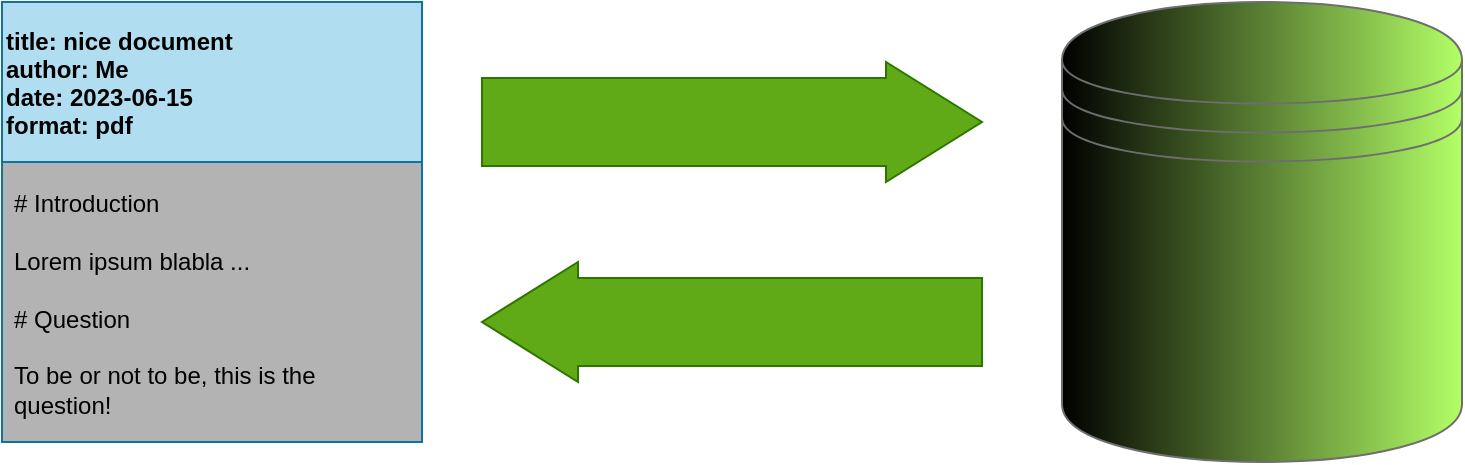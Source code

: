 <mxfile>
    <diagram id="AiYhXuPw0hqv-7yyf6w0" name="Page-1">
        <mxGraphModel dx="977" dy="489" grid="1" gridSize="10" guides="1" tooltips="1" connect="1" arrows="1" fold="1" page="1" pageScale="1" pageWidth="850" pageHeight="1100" math="0" shadow="0">
            <root>
                <mxCell id="0"/>
                <mxCell id="1" parent="0"/>
                <mxCell id="2" value="title: nice document&#10;author: Me&#10;date: 2023-06-15&#10;format: pdf" style="swimlane;startSize=80;align=left;fillColor=#b1ddf0;strokeColor=#10739e;swimlaneFillColor=#B3B3B3;gradientColor=none;fontColor=#000000;" vertex="1" parent="1">
                    <mxGeometry x="40" y="40" width="210" height="220" as="geometry"/>
                </mxCell>
                <mxCell id="6" value="# Introduction&lt;br&gt;&lt;br&gt;Lorem ipsum blabla ...&lt;br&gt;&lt;br&gt;# Question&lt;br&gt;&lt;br&gt;To be or not to be, this is the question!" style="text;strokeColor=none;fillColor=none;align=left;verticalAlign=top;spacingLeft=4;spacingRight=4;overflow=hidden;rotatable=0;points=[[0,0.5],[1,0.5]];portConstraint=eastwest;whiteSpace=wrap;html=1;fontColor=#000000;" vertex="1" parent="2">
                    <mxGeometry y="87" width="210" height="133" as="geometry"/>
                </mxCell>
                <mxCell id="3" value="" style="shape=datastore;whiteSpace=wrap;html=1;fillColor=#B3FF66;strokeColor=#6E6E6E;gradientColor=default;gradientDirection=west;" vertex="1" parent="1">
                    <mxGeometry x="570" y="40" width="200" height="230" as="geometry"/>
                </mxCell>
                <mxCell id="10" value="" style="shape=singleArrow;whiteSpace=wrap;html=1;arrowWidth=0.733;arrowSize=0.192;fillColor=#60a917;strokeColor=#2D7600;fontColor=#ffffff;" vertex="1" parent="1">
                    <mxGeometry x="280" y="70" width="250" height="60" as="geometry"/>
                </mxCell>
                <mxCell id="11" value="" style="shape=singleArrow;whiteSpace=wrap;html=1;arrowWidth=0.733;arrowSize=0.192;rotation=-180;fillColor=#60a917;fontColor=#ffffff;strokeColor=#2D7600;" vertex="1" parent="1">
                    <mxGeometry x="280" y="170" width="250" height="60" as="geometry"/>
                </mxCell>
            </root>
        </mxGraphModel>
    </diagram>
</mxfile>